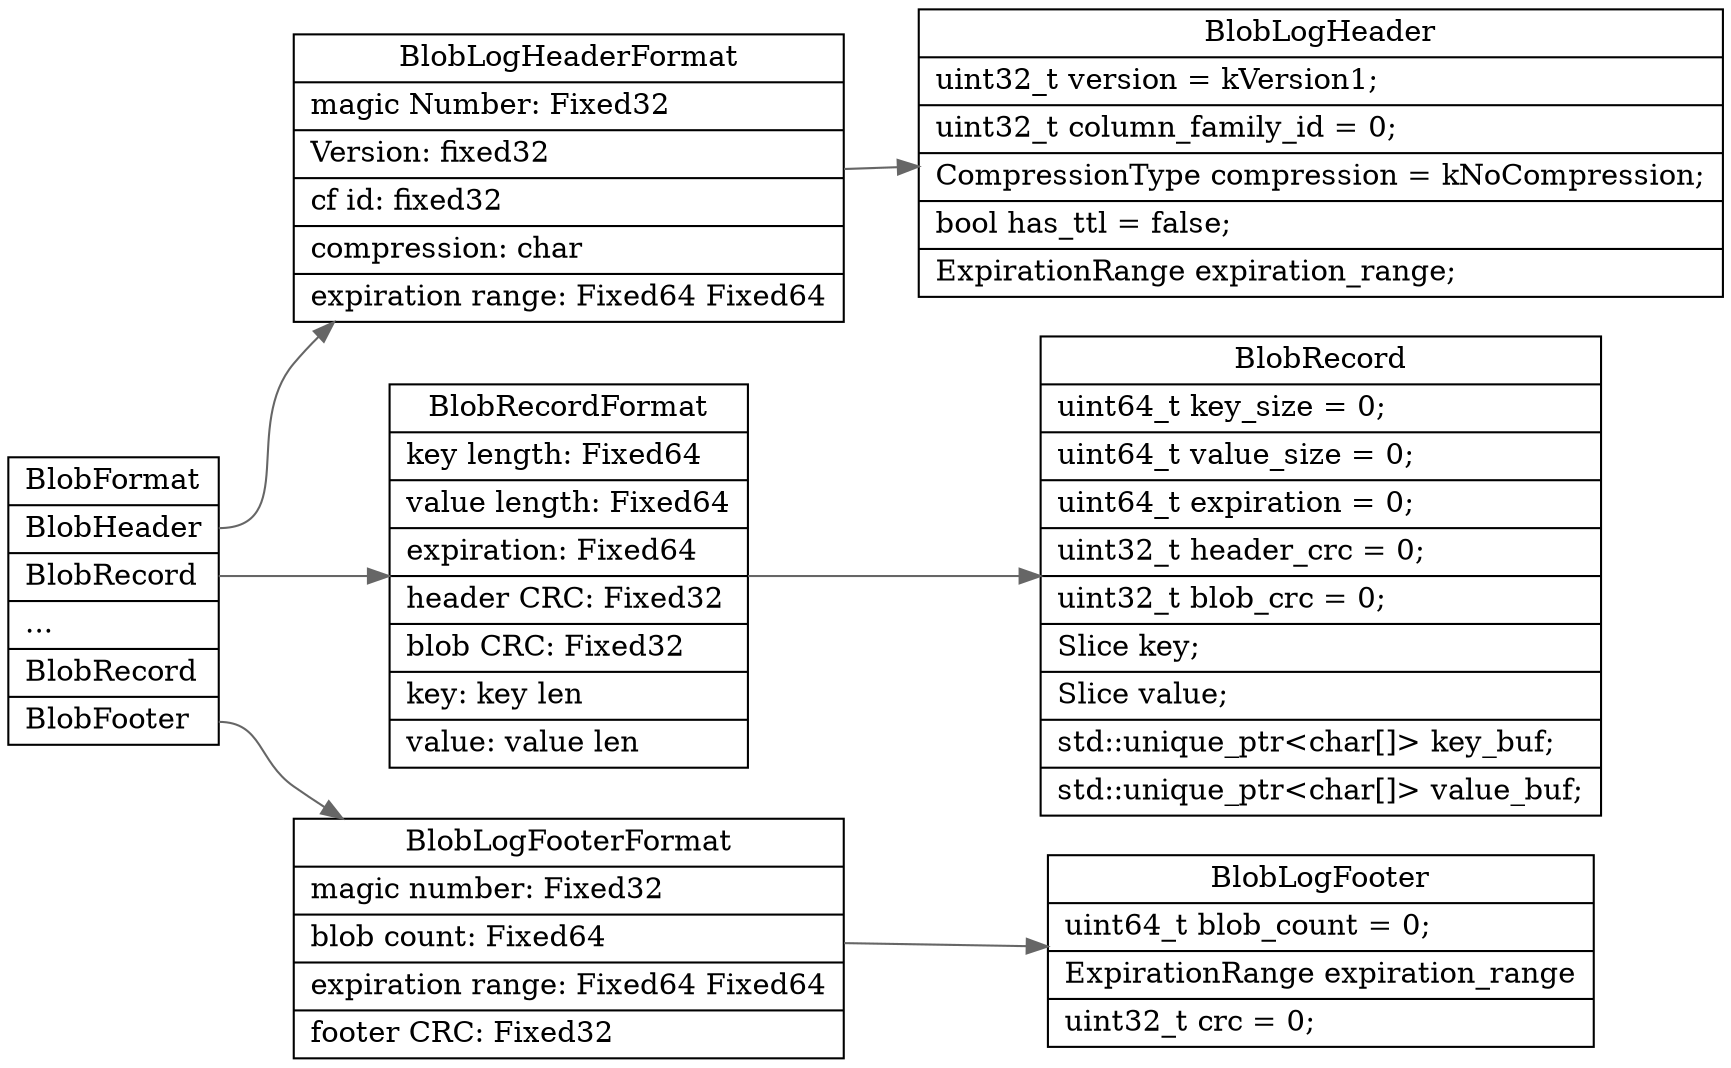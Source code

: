 digraph blob_log_format {
  node[shape=box];
  edge[color=gray40];
  newrank=true;
  rankdir=LR;
  BlobLogHeaderFormat[
    shape="record"
    label="{{
      BlobLogHeaderFormat|
        magic Number: Fixed32\l|
        Version: fixed32\l|
        cf id: fixed32 \l|
        compression: char \l|
        expiration range: Fixed64 Fixed64\l
    }}"
  ];
  BlobLogHeaderFormat -> BlobLogHeader;
  BlobLogHeader[
    shape="record"
    label="{{
      BlobLogHeader|
        uint32_t version = kVersion1;\l|
        uint32_t column_family_id = 0;\l|
        CompressionType compression = kNoCompression;\l|
        bool has_ttl = false;\l|
        ExpirationRange expiration_range;\l
    }}"
  ];

  BlobLogFooterFormat[
    shape="record"
    label="{{
      BlobLogFooterFormat|
      magic number: Fixed32\l|
      blob count: Fixed64\l|
      expiration range: Fixed64 Fixed64\l|
      footer CRC: Fixed32\l
    }}"
  ];
  BlobLogFooterFormat -> BlobLogFooter;
  BlobLogFooter[
    shape="record"
    label="{{
      BlobLogFooter|
        uint64_t blob_count = 0;\l|
        ExpirationRange expiration_range\l|
        uint32_t crc = 0;\l
    }}"
  ];

  BlobRecordFormat[
    shape="record"
    label="{{
      BlobRecordFormat|
      key length: Fixed64\l|
      value length: Fixed64\l|
      expiration: Fixed64\l|
      header CRC: Fixed32\l|
      blob CRC: Fixed32\l|
      key: key len\l|
      value: value len\l
    }}"
  ];
  BlobRecordFormat -> BlobRecord;
  BlobRecord[
    shape="record"
    label="{{
      BlobRecord|
        uint64_t key_size = 0;\l|
        uint64_t value_size = 0;\l|
        uint64_t expiration = 0;\l|
        uint32_t header_crc = 0;\l|
        uint32_t blob_crc = 0;\l|
        Slice key;\l|
        Slice value;\l|
        std::unique_ptr\<char[]\> key_buf;\l|
        std::unique_ptr\<char[]\> value_buf;\l
    }}"
  ];
  BlobFormat[
    shape="record"
    label="{{
      BlobFormat|
        <Header> BlobHeader\l|
        <Record>BlobRecord\l|
        ...\l|
        BlobRecord\l|
        <Footer>BlobFooter\l
    }}"
  ];
  BlobFormat:Header -> BlobLogHeaderFormat;
  BlobFormat:Record -> BlobRecordFormat;
  BlobFormat:Footer -> BlobLogFooterFormat;
}
